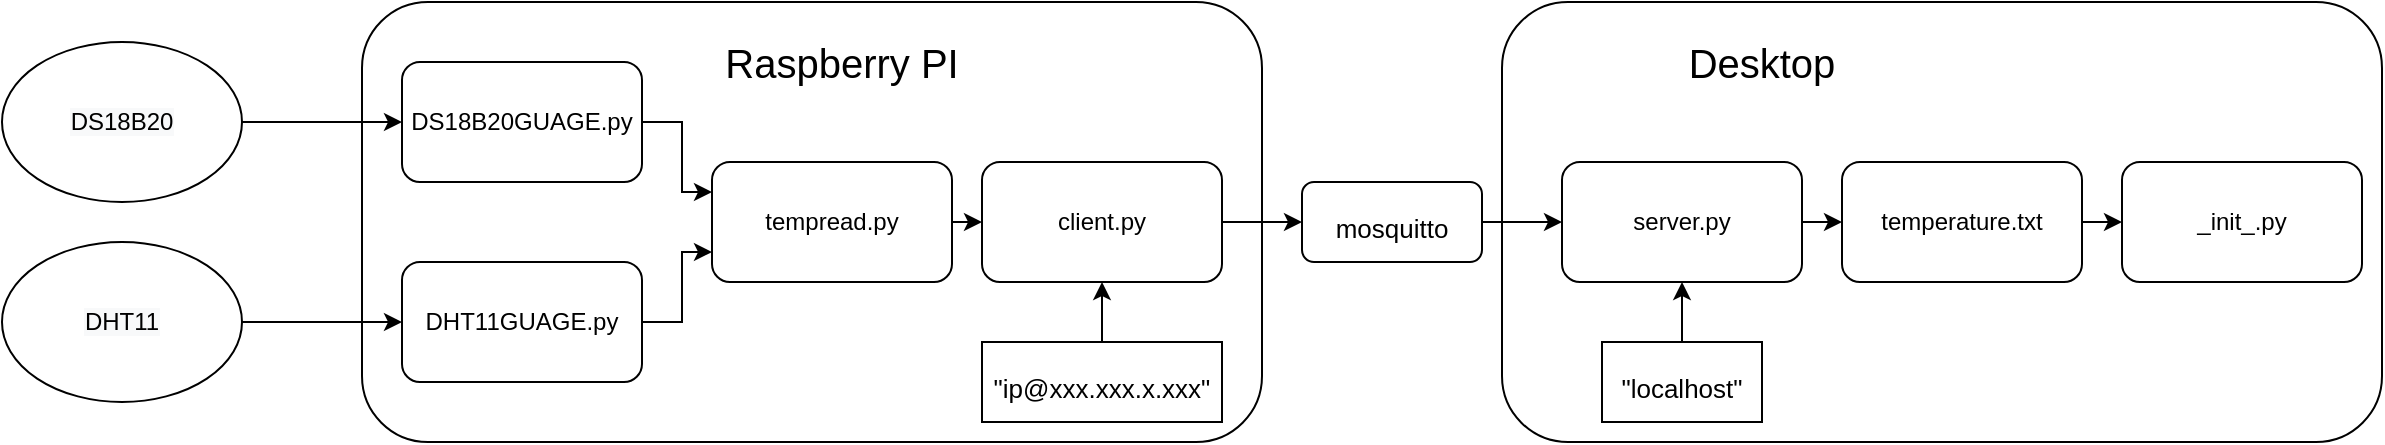 <mxfile version="15.2.7" type="device"><diagram id="0qDbzgjtogqSsjdxCvQZ" name="Page-1"><mxGraphModel dx="1420" dy="823" grid="1" gridSize="10" guides="1" tooltips="1" connect="1" arrows="1" fold="1" page="1" pageScale="1" pageWidth="850" pageHeight="1100" math="0" shadow="0"><root><mxCell id="0"/><mxCell id="1" parent="0"/><mxCell id="QPlrOv8z6mhR32QZaqux-13" value="" style="rounded=1;whiteSpace=wrap;html=1;" vertex="1" parent="1"><mxGeometry x="790" y="110" width="440" height="220" as="geometry"/></mxCell><mxCell id="QPlrOv8z6mhR32QZaqux-6" value="" style="rounded=1;whiteSpace=wrap;html=1;" vertex="1" parent="1"><mxGeometry x="220" y="110" width="450" height="220" as="geometry"/></mxCell><mxCell id="QPlrOv8z6mhR32QZaqux-16" style="edgeStyle=orthogonalEdgeStyle;rounded=0;orthogonalLoop=1;jettySize=auto;html=1;exitX=1;exitY=0.5;exitDx=0;exitDy=0;entryX=0;entryY=0.25;entryDx=0;entryDy=0;" edge="1" parent="1" source="QPlrOv8z6mhR32QZaqux-1" target="QPlrOv8z6mhR32QZaqux-4"><mxGeometry relative="1" as="geometry"/></mxCell><mxCell id="QPlrOv8z6mhR32QZaqux-1" value="DS18B20GUAGE.py" style="rounded=1;whiteSpace=wrap;html=1;" vertex="1" parent="1"><mxGeometry x="240" y="140" width="120" height="60" as="geometry"/></mxCell><mxCell id="QPlrOv8z6mhR32QZaqux-17" style="edgeStyle=orthogonalEdgeStyle;rounded=0;orthogonalLoop=1;jettySize=auto;html=1;exitX=1;exitY=0.5;exitDx=0;exitDy=0;entryX=0;entryY=0.75;entryDx=0;entryDy=0;" edge="1" parent="1" source="QPlrOv8z6mhR32QZaqux-3" target="QPlrOv8z6mhR32QZaqux-4"><mxGeometry relative="1" as="geometry"/></mxCell><mxCell id="QPlrOv8z6mhR32QZaqux-3" value="&lt;span&gt;DHT11GUAGE.py&lt;/span&gt;" style="rounded=1;whiteSpace=wrap;html=1;" vertex="1" parent="1"><mxGeometry x="240" y="240" width="120" height="60" as="geometry"/></mxCell><mxCell id="QPlrOv8z6mhR32QZaqux-18" style="edgeStyle=orthogonalEdgeStyle;rounded=0;orthogonalLoop=1;jettySize=auto;html=1;exitX=1;exitY=0.5;exitDx=0;exitDy=0;entryX=0;entryY=0.5;entryDx=0;entryDy=0;" edge="1" parent="1" source="QPlrOv8z6mhR32QZaqux-4" target="QPlrOv8z6mhR32QZaqux-5"><mxGeometry relative="1" as="geometry"/></mxCell><mxCell id="QPlrOv8z6mhR32QZaqux-4" value="tempread.py" style="rounded=1;whiteSpace=wrap;html=1;" vertex="1" parent="1"><mxGeometry x="395" y="190" width="120" height="60" as="geometry"/></mxCell><mxCell id="QPlrOv8z6mhR32QZaqux-5" value="client.py" style="rounded=1;whiteSpace=wrap;html=1;" vertex="1" parent="1"><mxGeometry x="530" y="190" width="120" height="60" as="geometry"/></mxCell><mxCell id="QPlrOv8z6mhR32QZaqux-25" style="edgeStyle=orthogonalEdgeStyle;rounded=0;orthogonalLoop=1;jettySize=auto;html=1;exitX=1;exitY=0.5;exitDx=0;exitDy=0;entryX=0;entryY=0.5;entryDx=0;entryDy=0;fontSize=20;" edge="1" parent="1" source="QPlrOv8z6mhR32QZaqux-8" target="QPlrOv8z6mhR32QZaqux-1"><mxGeometry relative="1" as="geometry"/></mxCell><mxCell id="QPlrOv8z6mhR32QZaqux-8" value="&#10;&#10;&lt;span style=&quot;color: rgb(0, 0, 0); font-family: helvetica; font-size: 12px; font-style: normal; font-weight: 400; letter-spacing: normal; text-align: center; text-indent: 0px; text-transform: none; word-spacing: 0px; background-color: rgb(248, 249, 250); display: inline; float: none;&quot;&gt;DS18B20&lt;/span&gt;&#10;&#10;" style="ellipse;whiteSpace=wrap;html=1;" vertex="1" parent="1"><mxGeometry x="40" y="130" width="120" height="80" as="geometry"/></mxCell><mxCell id="QPlrOv8z6mhR32QZaqux-26" style="edgeStyle=orthogonalEdgeStyle;rounded=0;orthogonalLoop=1;jettySize=auto;html=1;exitX=1;exitY=0.5;exitDx=0;exitDy=0;entryX=0;entryY=0.5;entryDx=0;entryDy=0;fontSize=20;" edge="1" parent="1" source="QPlrOv8z6mhR32QZaqux-9" target="QPlrOv8z6mhR32QZaqux-3"><mxGeometry relative="1" as="geometry"/></mxCell><mxCell id="QPlrOv8z6mhR32QZaqux-9" value="&lt;span style=&quot;color: rgb(0 , 0 , 0) ; font-family: &amp;#34;helvetica&amp;#34; ; font-size: 12px ; font-style: normal ; font-weight: 400 ; letter-spacing: normal ; text-align: center ; text-indent: 0px ; text-transform: none ; word-spacing: 0px ; background-color: rgb(248 , 249 , 250) ; display: inline ; float: none&quot;&gt;DHT11&lt;/span&gt;" style="ellipse;whiteSpace=wrap;html=1;" vertex="1" parent="1"><mxGeometry x="40" y="230" width="120" height="80" as="geometry"/></mxCell><mxCell id="QPlrOv8z6mhR32QZaqux-20" style="edgeStyle=orthogonalEdgeStyle;rounded=0;orthogonalLoop=1;jettySize=auto;html=1;exitX=1;exitY=0.5;exitDx=0;exitDy=0;entryX=0;entryY=0.5;entryDx=0;entryDy=0;" edge="1" parent="1" source="QPlrOv8z6mhR32QZaqux-10" target="QPlrOv8z6mhR32QZaqux-11"><mxGeometry relative="1" as="geometry"/></mxCell><mxCell id="QPlrOv8z6mhR32QZaqux-10" value="server.py" style="rounded=1;whiteSpace=wrap;html=1;" vertex="1" parent="1"><mxGeometry x="820" y="190" width="120" height="60" as="geometry"/></mxCell><mxCell id="QPlrOv8z6mhR32QZaqux-21" style="edgeStyle=orthogonalEdgeStyle;rounded=0;orthogonalLoop=1;jettySize=auto;html=1;exitX=1;exitY=0.5;exitDx=0;exitDy=0;entryX=0;entryY=0.5;entryDx=0;entryDy=0;" edge="1" parent="1" source="QPlrOv8z6mhR32QZaqux-11" target="QPlrOv8z6mhR32QZaqux-12"><mxGeometry relative="1" as="geometry"/></mxCell><mxCell id="QPlrOv8z6mhR32QZaqux-11" value="temperature.txt" style="rounded=1;whiteSpace=wrap;html=1;" vertex="1" parent="1"><mxGeometry x="960" y="190" width="120" height="60" as="geometry"/></mxCell><mxCell id="QPlrOv8z6mhR32QZaqux-12" value="_init_.py" style="rounded=1;whiteSpace=wrap;html=1;" vertex="1" parent="1"><mxGeometry x="1100" y="190" width="120" height="60" as="geometry"/></mxCell><mxCell id="QPlrOv8z6mhR32QZaqux-22" value="Raspberry PI" style="text;html=1;strokeColor=none;fillColor=none;align=center;verticalAlign=middle;whiteSpace=wrap;rounded=0;fontSize=20;" vertex="1" parent="1"><mxGeometry x="395" y="130" width="130" height="20" as="geometry"/></mxCell><mxCell id="QPlrOv8z6mhR32QZaqux-23" value="Desktop" style="text;html=1;strokeColor=none;fillColor=none;align=center;verticalAlign=middle;whiteSpace=wrap;rounded=0;fontSize=20;" vertex="1" parent="1"><mxGeometry x="855" y="130" width="130" height="20" as="geometry"/></mxCell><mxCell id="QPlrOv8z6mhR32QZaqux-28" style="edgeStyle=orthogonalEdgeStyle;rounded=0;orthogonalLoop=1;jettySize=auto;html=1;exitX=0.5;exitY=0;exitDx=0;exitDy=0;entryX=0.5;entryY=1;entryDx=0;entryDy=0;fontSize=20;" edge="1" parent="1" source="QPlrOv8z6mhR32QZaqux-27" target="QPlrOv8z6mhR32QZaqux-10"><mxGeometry relative="1" as="geometry"/></mxCell><mxCell id="QPlrOv8z6mhR32QZaqux-27" value="&lt;font style=&quot;font-size: 13px&quot;&gt;&quot;localhost&quot;&lt;/font&gt;" style="rounded=0;whiteSpace=wrap;html=1;fontSize=20;" vertex="1" parent="1"><mxGeometry x="840" y="280" width="80" height="40" as="geometry"/></mxCell><mxCell id="QPlrOv8z6mhR32QZaqux-30" style="edgeStyle=orthogonalEdgeStyle;rounded=0;orthogonalLoop=1;jettySize=auto;html=1;exitX=0.5;exitY=0;exitDx=0;exitDy=0;entryX=0.5;entryY=1;entryDx=0;entryDy=0;fontSize=20;" edge="1" parent="1" source="QPlrOv8z6mhR32QZaqux-29" target="QPlrOv8z6mhR32QZaqux-5"><mxGeometry relative="1" as="geometry"/></mxCell><mxCell id="QPlrOv8z6mhR32QZaqux-29" value="&lt;font style=&quot;font-size: 13px&quot;&gt;&quot;ip@xxx.xxx.x.xxx&quot;&lt;/font&gt;" style="rounded=0;whiteSpace=wrap;html=1;fontSize=20;" vertex="1" parent="1"><mxGeometry x="530" y="280" width="120" height="40" as="geometry"/></mxCell><mxCell id="QPlrOv8z6mhR32QZaqux-35" style="edgeStyle=orthogonalEdgeStyle;rounded=0;orthogonalLoop=1;jettySize=auto;html=1;exitX=1;exitY=0.5;exitDx=0;exitDy=0;entryX=0;entryY=0.5;entryDx=0;entryDy=0;fontSize=20;" edge="1" parent="1" source="QPlrOv8z6mhR32QZaqux-36" target="QPlrOv8z6mhR32QZaqux-10"><mxGeometry relative="1" as="geometry"><mxPoint x="775" y="220" as="sourcePoint"/></mxGeometry></mxCell><mxCell id="QPlrOv8z6mhR32QZaqux-32" value="" style="edgeStyle=orthogonalEdgeStyle;rounded=0;orthogonalLoop=1;jettySize=auto;html=1;exitX=1;exitY=0.5;exitDx=0;exitDy=0;entryX=0;entryY=0.5;entryDx=0;entryDy=0;endArrow=classic;endFill=1;" edge="1" parent="1" source="QPlrOv8z6mhR32QZaqux-5" target="QPlrOv8z6mhR32QZaqux-36"><mxGeometry relative="1" as="geometry"><mxPoint x="650" y="220" as="sourcePoint"/><mxPoint x="670.0" y="220" as="targetPoint"/></mxGeometry></mxCell><mxCell id="QPlrOv8z6mhR32QZaqux-36" value="&lt;font style=&quot;font-size: 13px&quot;&gt;mosquitto&lt;/font&gt;" style="rounded=1;whiteSpace=wrap;html=1;fontSize=20;" vertex="1" parent="1"><mxGeometry x="690" y="200" width="90" height="40" as="geometry"/></mxCell></root></mxGraphModel></diagram></mxfile>